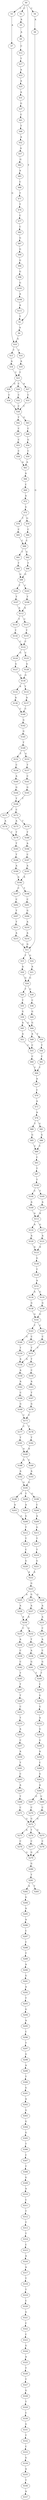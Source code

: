 strict digraph  {
	S0 -> S1 [ label = C ];
	S0 -> S2 [ label = T ];
	S0 -> S3 [ label = C ];
	S0 -> S4 [ label = C ];
	S1 -> S5 [ label = A ];
	S2 -> S6 [ label = A ];
	S3 -> S7 [ label = A ];
	S4 -> S8 [ label = A ];
	S5 -> S9 [ label = A ];
	S6 -> S10 [ label = G ];
	S7 -> S10 [ label = G ];
	S8 -> S11 [ label = G ];
	S9 -> S12 [ label = C ];
	S10 -> S13 [ label = T ];
	S10 -> S14 [ label = C ];
	S11 -> S15 [ label = T ];
	S11 -> S16 [ label = G ];
	S12 -> S17 [ label = T ];
	S13 -> S18 [ label = A ];
	S14 -> S19 [ label = A ];
	S15 -> S20 [ label = A ];
	S16 -> S21 [ label = A ];
	S17 -> S22 [ label = A ];
	S18 -> S23 [ label = T ];
	S19 -> S23 [ label = T ];
	S20 -> S24 [ label = G ];
	S21 -> S24 [ label = G ];
	S22 -> S25 [ label = A ];
	S23 -> S26 [ label = C ];
	S23 -> S27 [ label = A ];
	S23 -> S28 [ label = G ];
	S24 -> S29 [ label = T ];
	S24 -> S30 [ label = G ];
	S25 -> S31 [ label = A ];
	S26 -> S32 [ label = C ];
	S27 -> S33 [ label = C ];
	S28 -> S34 [ label = C ];
	S29 -> S35 [ label = T ];
	S30 -> S36 [ label = C ];
	S31 -> S37 [ label = G ];
	S32 -> S38 [ label = C ];
	S33 -> S38 [ label = C ];
	S34 -> S38 [ label = C ];
	S35 -> S39 [ label = G ];
	S36 -> S40 [ label = G ];
	S37 -> S41 [ label = C ];
	S38 -> S42 [ label = T ];
	S38 -> S43 [ label = G ];
	S39 -> S44 [ label = G ];
	S39 -> S45 [ label = A ];
	S40 -> S44 [ label = G ];
	S41 -> S46 [ label = T ];
	S42 -> S47 [ label = C ];
	S43 -> S48 [ label = C ];
	S44 -> S49 [ label = A ];
	S44 -> S50 [ label = T ];
	S45 -> S51 [ label = A ];
	S46 -> S52 [ label = A ];
	S47 -> S53 [ label = C ];
	S48 -> S54 [ label = G ];
	S49 -> S55 [ label = C ];
	S50 -> S56 [ label = T ];
	S51 -> S55 [ label = C ];
	S52 -> S57 [ label = A ];
	S53 -> S58 [ label = C ];
	S54 -> S59 [ label = C ];
	S55 -> S60 [ label = C ];
	S56 -> S61 [ label = C ];
	S57 -> S62 [ label = G ];
	S58 -> S63 [ label = A ];
	S59 -> S63 [ label = A ];
	S60 -> S64 [ label = T ];
	S61 -> S64 [ label = T ];
	S62 -> S65 [ label = A ];
	S63 -> S66 [ label = A ];
	S64 -> S67 [ label = A ];
	S65 -> S68 [ label = C ];
	S66 -> S69 [ label = C ];
	S67 -> S70 [ label = C ];
	S68 -> S71 [ label = T ];
	S69 -> S72 [ label = A ];
	S70 -> S73 [ label = A ];
	S71 -> S74 [ label = T ];
	S72 -> S75 [ label = G ];
	S73 -> S76 [ label = A ];
	S74 -> S77 [ label = C ];
	S75 -> S78 [ label = T ];
	S75 -> S79 [ label = G ];
	S76 -> S80 [ label = T ];
	S76 -> S81 [ label = G ];
	S77 -> S82 [ label = C ];
	S78 -> S83 [ label = C ];
	S79 -> S84 [ label = C ];
	S80 -> S85 [ label = G ];
	S81 -> S86 [ label = G ];
	S82 -> S87 [ label = G ];
	S83 -> S88 [ label = C ];
	S84 -> S88 [ label = C ];
	S85 -> S89 [ label = C ];
	S86 -> S89 [ label = C ];
	S87 -> S90 [ label = G ];
	S88 -> S91 [ label = T ];
	S88 -> S92 [ label = G ];
	S89 -> S93 [ label = C ];
	S90 -> S94 [ label = G ];
	S91 -> S95 [ label = T ];
	S92 -> S96 [ label = T ];
	S93 -> S97 [ label = T ];
	S94 -> S98 [ label = G ];
	S95 -> S99 [ label = G ];
	S96 -> S99 [ label = G ];
	S97 -> S100 [ label = T ];
	S98 -> S101 [ label = G ];
	S99 -> S102 [ label = T ];
	S99 -> S103 [ label = C ];
	S100 -> S104 [ label = C ];
	S100 -> S105 [ label = T ];
	S101 -> S106 [ label = A ];
	S102 -> S107 [ label = T ];
	S103 -> S108 [ label = T ];
	S104 -> S109 [ label = A ];
	S105 -> S110 [ label = A ];
	S106 -> S111 [ label = A ];
	S107 -> S112 [ label = A ];
	S108 -> S112 [ label = A ];
	S109 -> S113 [ label = A ];
	S110 -> S113 [ label = A ];
	S111 -> S2 [ label = T ];
	S112 -> S114 [ label = T ];
	S112 -> S115 [ label = C ];
	S113 -> S116 [ label = A ];
	S113 -> S117 [ label = G ];
	S114 -> S118 [ label = T ];
	S115 -> S119 [ label = T ];
	S116 -> S120 [ label = A ];
	S117 -> S121 [ label = A ];
	S118 -> S122 [ label = C ];
	S119 -> S122 [ label = C ];
	S120 -> S123 [ label = A ];
	S121 -> S123 [ label = A ];
	S122 -> S124 [ label = G ];
	S122 -> S125 [ label = C ];
	S123 -> S126 [ label = G ];
	S124 -> S127 [ label = G ];
	S125 -> S128 [ label = G ];
	S126 -> S129 [ label = T ];
	S127 -> S130 [ label = G ];
	S128 -> S130 [ label = G ];
	S129 -> S131 [ label = A ];
	S130 -> S132 [ label = A ];
	S130 -> S133 [ label = T ];
	S131 -> S134 [ label = A ];
	S131 -> S135 [ label = G ];
	S132 -> S136 [ label = A ];
	S133 -> S137 [ label = A ];
	S134 -> S138 [ label = G ];
	S135 -> S139 [ label = G ];
	S136 -> S140 [ label = C ];
	S137 -> S140 [ label = C ];
	S138 -> S141 [ label = G ];
	S139 -> S141 [ label = G ];
	S140 -> S142 [ label = G ];
	S141 -> S143 [ label = T ];
	S141 -> S144 [ label = C ];
	S142 -> S145 [ label = G ];
	S143 -> S146 [ label = G ];
	S143 -> S147 [ label = C ];
	S144 -> S148 [ label = C ];
	S145 -> S149 [ label = T ];
	S146 -> S150 [ label = T ];
	S147 -> S151 [ label = T ];
	S148 -> S151 [ label = T ];
	S149 -> S152 [ label = T ];
	S149 -> S153 [ label = G ];
	S150 -> S154 [ label = A ];
	S151 -> S155 [ label = T ];
	S151 -> S154 [ label = A ];
	S152 -> S156 [ label = C ];
	S153 -> S157 [ label = T ];
	S154 -> S158 [ label = A ];
	S155 -> S159 [ label = C ];
	S156 -> S160 [ label = A ];
	S157 -> S161 [ label = C ];
	S158 -> S162 [ label = A ];
	S159 -> S163 [ label = A ];
	S160 -> S164 [ label = G ];
	S161 -> S165 [ label = G ];
	S162 -> S166 [ label = C ];
	S163 -> S167 [ label = T ];
	S164 -> S168 [ label = T ];
	S165 -> S168 [ label = T ];
	S166 -> S169 [ label = G ];
	S167 -> S170 [ label = G ];
	S168 -> S171 [ label = T ];
	S168 -> S172 [ label = C ];
	S169 -> S173 [ label = C ];
	S170 -> S173 [ label = C ];
	S171 -> S174 [ label = A ];
	S172 -> S175 [ label = A ];
	S172 -> S176 [ label = T ];
	S173 -> S177 [ label = C ];
	S173 -> S178 [ label = T ];
	S174 -> S179 [ label = T ];
	S175 -> S179 [ label = T ];
	S176 -> S180 [ label = T ];
	S177 -> S181 [ label = T ];
	S178 -> S182 [ label = T ];
	S179 -> S183 [ label = T ];
	S180 -> S184 [ label = A ];
	S181 -> S185 [ label = A ];
	S182 -> S185 [ label = A ];
	S183 -> S186 [ label = T ];
	S184 -> S187 [ label = C ];
	S185 -> S188 [ label = A ];
	S185 -> S189 [ label = C ];
	S186 -> S190 [ label = A ];
	S187 -> S191 [ label = A ];
	S188 -> S192 [ label = A ];
	S189 -> S193 [ label = A ];
	S190 -> S194 [ label = A ];
	S191 -> S194 [ label = A ];
	S192 -> S195 [ label = G ];
	S193 -> S195 [ label = G ];
	S194 -> S196 [ label = T ];
	S194 -> S197 [ label = C ];
	S195 -> S198 [ label = A ];
	S195 -> S199 [ label = G ];
	S195 -> S200 [ label = T ];
	S196 -> S201 [ label = C ];
	S197 -> S202 [ label = C ];
	S198 -> S203 [ label = A ];
	S199 -> S204 [ label = C ];
	S200 -> S205 [ label = A ];
	S201 -> S206 [ label = G ];
	S202 -> S207 [ label = T ];
	S203 -> S208 [ label = G ];
	S204 -> S209 [ label = A ];
	S205 -> S208 [ label = G ];
	S206 -> S210 [ label = A ];
	S207 -> S211 [ label = T ];
	S208 -> S212 [ label = T ];
	S209 -> S213 [ label = G ];
	S210 -> S214 [ label = A ];
	S211 -> S215 [ label = A ];
	S212 -> S216 [ label = T ];
	S213 -> S217 [ label = T ];
	S214 -> S11 [ label = G ];
	S215 -> S11 [ label = G ];
	S216 -> S218 [ label = C ];
	S217 -> S219 [ label = T ];
	S218 -> S220 [ label = G ];
	S219 -> S221 [ label = G ];
	S220 -> S222 [ label = A ];
	S221 -> S222 [ label = A ];
	S222 -> S223 [ label = G ];
	S223 -> S224 [ label = G ];
	S223 -> S225 [ label = A ];
	S223 -> S226 [ label = G ];
	S224 -> S227 [ label = A ];
	S225 -> S228 [ label = A ];
	S226 -> S229 [ label = A ];
	S227 -> S230 [ label = A ];
	S228 -> S230 [ label = A ];
	S229 -> S231 [ label = A ];
	S230 -> S232 [ label = G ];
	S230 -> S233 [ label = C ];
	S231 -> S234 [ label = C ];
	S232 -> S235 [ label = T ];
	S233 -> S236 [ label = A ];
	S234 -> S237 [ label = A ];
	S235 -> S238 [ label = A ];
	S236 -> S239 [ label = C ];
	S237 -> S240 [ label = C ];
	S238 -> S241 [ label = G ];
	S239 -> S242 [ label = C ];
	S240 -> S243 [ label = G ];
	S241 -> S244 [ label = T ];
	S242 -> S245 [ label = T ];
	S243 -> S244 [ label = T ];
	S244 -> S246 [ label = C ];
	S245 -> S247 [ label = T ];
	S246 -> S248 [ label = G ];
	S247 -> S249 [ label = T ];
	S248 -> S250 [ label = G ];
	S249 -> S251 [ label = C ];
	S250 -> S252 [ label = A ];
	S251 -> S253 [ label = T ];
	S252 -> S254 [ label = G ];
	S253 -> S255 [ label = A ];
	S254 -> S256 [ label = G ];
	S255 -> S257 [ label = C ];
	S256 -> S258 [ label = A ];
	S257 -> S259 [ label = A ];
	S258 -> S260 [ label = C ];
	S259 -> S261 [ label = T ];
	S260 -> S262 [ label = G ];
	S261 -> S263 [ label = C ];
	S262 -> S264 [ label = A ];
	S263 -> S265 [ label = A ];
	S264 -> S266 [ label = C ];
	S264 -> S267 [ label = G ];
	S265 -> S268 [ label = T ];
	S266 -> S269 [ label = C ];
	S267 -> S270 [ label = C ];
	S268 -> S271 [ label = C ];
	S269 -> S272 [ label = G ];
	S270 -> S272 [ label = G ];
	S271 -> S272 [ label = G ];
	S272 -> S273 [ label = A ];
	S272 -> S274 [ label = T ];
	S272 -> S275 [ label = G ];
	S273 -> S276 [ label = C ];
	S274 -> S277 [ label = C ];
	S275 -> S278 [ label = C ];
	S276 -> S279 [ label = G ];
	S277 -> S279 [ label = G ];
	S278 -> S279 [ label = G ];
	S279 -> S280 [ label = G ];
	S280 -> S281 [ label = T ];
	S281 -> S282 [ label = A ];
	S281 -> S283 [ label = T ];
	S282 -> S284 [ label = G ];
	S284 -> S285 [ label = A ];
	S285 -> S286 [ label = A ];
	S286 -> S287 [ label = C ];
	S287 -> S288 [ label = C ];
	S288 -> S289 [ label = T ];
	S289 -> S290 [ label = A ];
	S290 -> S291 [ label = G ];
	S291 -> S292 [ label = A ];
	S292 -> S293 [ label = T ];
	S293 -> S294 [ label = G ];
	S294 -> S295 [ label = A ];
	S295 -> S296 [ label = C ];
	S296 -> S297 [ label = T ];
	S297 -> S298 [ label = G ];
	S298 -> S299 [ label = A ];
	S299 -> S300 [ label = T ];
	S300 -> S301 [ label = G ];
	S301 -> S302 [ label = A ];
	S302 -> S303 [ label = G ];
	S303 -> S304 [ label = G ];
	S304 -> S305 [ label = G ];
	S305 -> S306 [ label = T ];
	S306 -> S307 [ label = C ];
	S307 -> S308 [ label = T ];
	S308 -> S309 [ label = G ];
	S309 -> S310 [ label = A ];
	S310 -> S311 [ label = C ];
	S311 -> S312 [ label = T ];
	S312 -> S313 [ label = T ];
	S313 -> S314 [ label = T ];
	S314 -> S315 [ label = C ];
	S315 -> S316 [ label = A ];
	S316 -> S317 [ label = A ];
	S317 -> S318 [ label = T ];
	S318 -> S319 [ label = T ];
	S319 -> S320 [ label = C ];
	S320 -> S321 [ label = G ];
	S321 -> S322 [ label = C ];
	S322 -> S323 [ label = C ];
	S323 -> S324 [ label = G ];
	S324 -> S325 [ label = A ];
	S325 -> S326 [ label = T ];
	S326 -> S327 [ label = T ];
	S327 -> S328 [ label = G ];
	S328 -> S329 [ label = T ];
	S329 -> S330 [ label = C ];
	S330 -> S331 [ label = G ];
	S331 -> S332 [ label = T ];
	S332 -> S333 [ label = C ];
	S333 -> S334 [ label = G ];
	S334 -> S335 [ label = A ];
	S335 -> S336 [ label = T ];
	S336 -> S337 [ label = A ];
}
